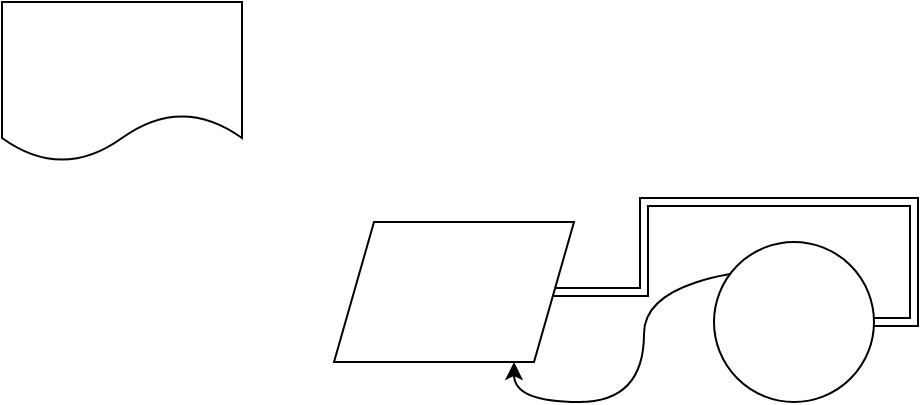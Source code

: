 <mxfile version="13.8.0" type="github">
  <diagram id="Hsa76RIKg2TaYVK6r8vG" name="Page-1">
    <mxGraphModel dx="1422" dy="762" grid="1" gridSize="10" guides="1" tooltips="1" connect="1" arrows="1" fold="1" page="1" pageScale="1" pageWidth="827" pageHeight="1169" math="0" shadow="0">
      <root>
        <mxCell id="0" />
        <mxCell id="1" parent="0" />
        <mxCell id="zS7K7Rwd__opWjOUmQ93-21" style="edgeStyle=orthogonalEdgeStyle;rounded=0;orthogonalLoop=1;jettySize=auto;html=1;exitX=1;exitY=0;exitDx=0;exitDy=0;entryX=0.75;entryY=1;entryDx=0;entryDy=0;curved=1;" edge="1" parent="1" source="zS7K7Rwd__opWjOUmQ93-17" target="zS7K7Rwd__opWjOUmQ93-18">
          <mxGeometry relative="1" as="geometry" />
        </mxCell>
        <mxCell id="zS7K7Rwd__opWjOUmQ93-17" value="" style="ellipse;whiteSpace=wrap;html=1;aspect=fixed;" vertex="1" parent="1">
          <mxGeometry x="710" y="410" width="80" height="80" as="geometry" />
        </mxCell>
        <mxCell id="zS7K7Rwd__opWjOUmQ93-22" style="edgeStyle=orthogonalEdgeStyle;rounded=0;orthogonalLoop=1;jettySize=auto;html=1;entryX=1;entryY=0.5;entryDx=0;entryDy=0;shape=link;" edge="1" parent="1" source="zS7K7Rwd__opWjOUmQ93-18" target="zS7K7Rwd__opWjOUmQ93-17">
          <mxGeometry relative="1" as="geometry" />
        </mxCell>
        <mxCell id="zS7K7Rwd__opWjOUmQ93-18" value="" style="shape=parallelogram;perimeter=parallelogramPerimeter;whiteSpace=wrap;html=1;fixedSize=1;" vertex="1" parent="1">
          <mxGeometry x="520" y="400" width="120" height="70" as="geometry" />
        </mxCell>
        <mxCell id="zS7K7Rwd__opWjOUmQ93-19" value="" style="shape=document;whiteSpace=wrap;html=1;boundedLbl=1;" vertex="1" parent="1">
          <mxGeometry x="354" y="290" width="120" height="80" as="geometry" />
        </mxCell>
      </root>
    </mxGraphModel>
  </diagram>
</mxfile>
